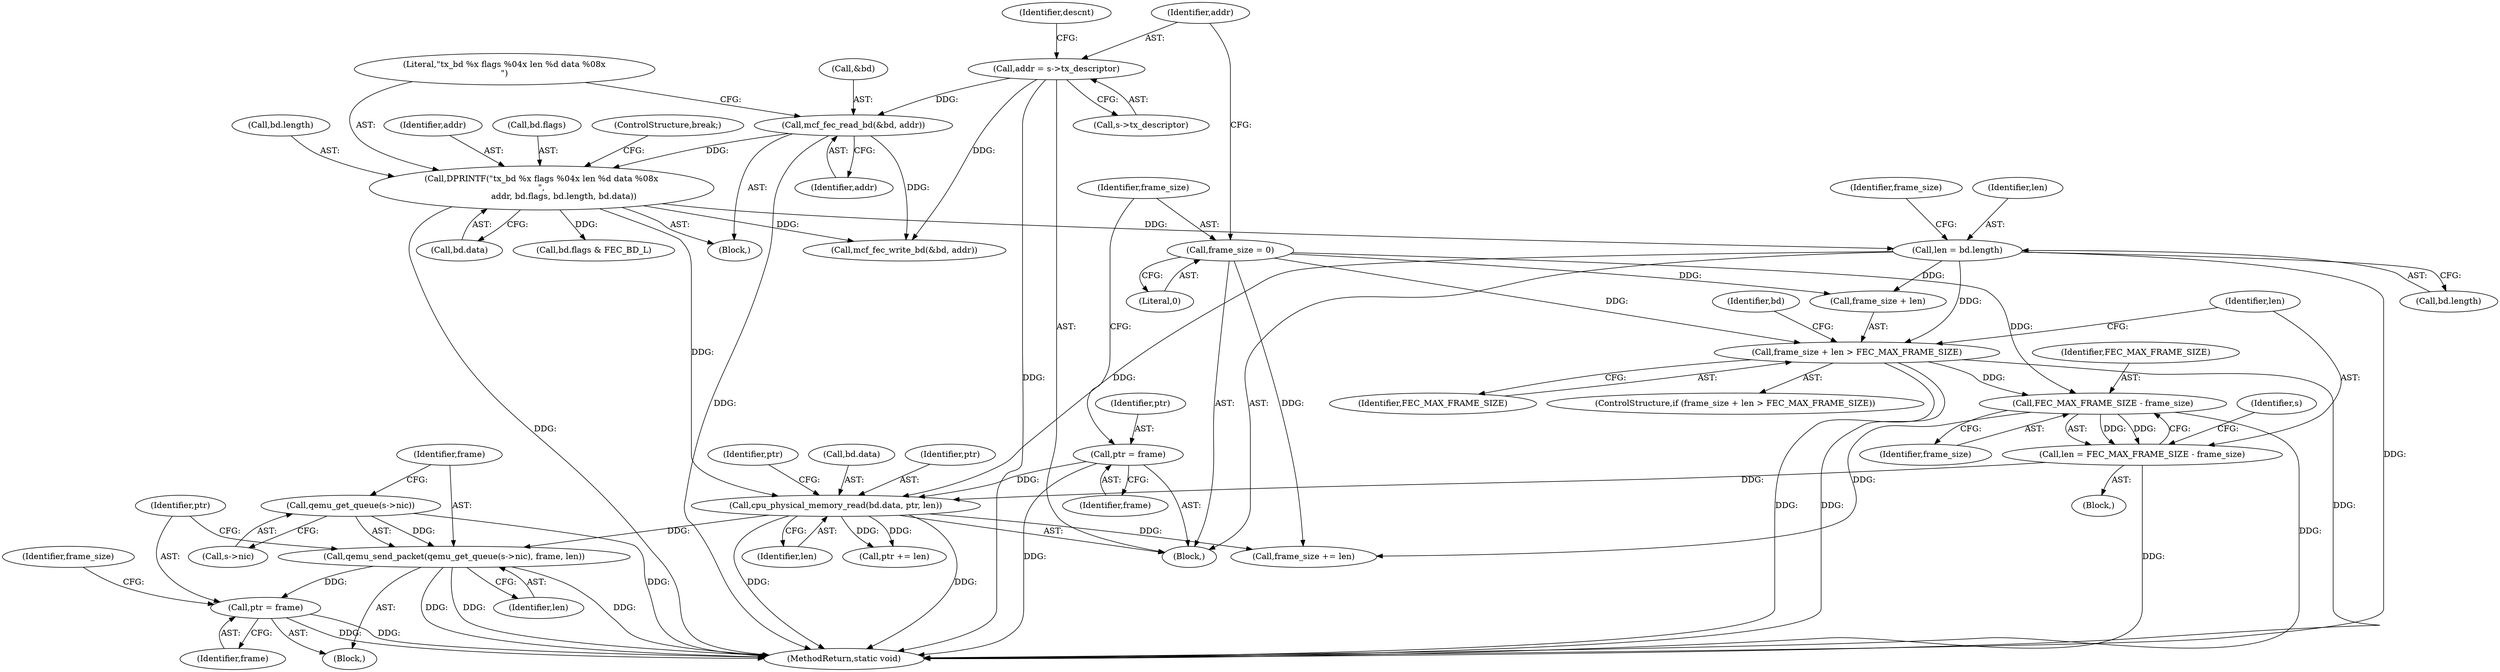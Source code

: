 digraph "0_qemu_070c4b92b8cd5390889716677a0b92444d6e087a@API" {
"1000198" [label="(Call,qemu_send_packet(qemu_get_queue(s->nic), frame, len))"];
"1000199" [label="(Call,qemu_get_queue(s->nic))"];
"1000177" [label="(Call,cpu_physical_memory_read(bd.data, ptr, len))"];
"1000142" [label="(Call,DPRINTF(\"tx_bd %x flags %04x len %d data %08x\n\",\n                 addr, bd.flags, bd.length, bd.data))"];
"1000138" [label="(Call,mcf_fec_read_bd(&bd, addr))"];
"1000127" [label="(Call,addr = s->tx_descriptor)"];
"1000121" [label="(Call,ptr = frame)"];
"1000167" [label="(Call,len = FEC_MAX_FRAME_SIZE - frame_size)"];
"1000169" [label="(Call,FEC_MAX_FRAME_SIZE - frame_size)"];
"1000161" [label="(Call,frame_size + len > FEC_MAX_FRAME_SIZE)"];
"1000124" [label="(Call,frame_size = 0)"];
"1000155" [label="(Call,len = bd.length)"];
"1000205" [label="(Call,ptr = frame)"];
"1000204" [label="(Identifier,len)"];
"1000125" [label="(Identifier,frame_size)"];
"1000161" [label="(Call,frame_size + len > FEC_MAX_FRAME_SIZE)"];
"1000138" [label="(Call,mcf_fec_read_bd(&bd, addr))"];
"1000170" [label="(Identifier,FEC_MAX_FRAME_SIZE)"];
"1000165" [label="(Identifier,FEC_MAX_FRAME_SIZE)"];
"1000160" [label="(ControlStructure,if (frame_size + len > FEC_MAX_FRAME_SIZE))"];
"1000155" [label="(Call,len = bd.length)"];
"1000183" [label="(Call,ptr += len)"];
"1000203" [label="(Identifier,frame)"];
"1000195" [label="(Block,)"];
"1000141" [label="(Identifier,addr)"];
"1000163" [label="(Identifier,frame_size)"];
"1000182" [label="(Identifier,len)"];
"1000198" [label="(Call,qemu_send_packet(qemu_get_queue(s->nic), frame, len))"];
"1000177" [label="(Call,cpu_physical_memory_read(bd.data, ptr, len))"];
"1000157" [label="(Call,bd.length)"];
"1000123" [label="(Identifier,frame)"];
"1000122" [label="(Identifier,ptr)"];
"1000156" [label="(Identifier,len)"];
"1000127" [label="(Call,addr = s->tx_descriptor)"];
"1000144" [label="(Identifier,addr)"];
"1000179" [label="(Identifier,bd)"];
"1000145" [label="(Call,bd.flags)"];
"1000166" [label="(Block,)"];
"1000200" [label="(Call,s->nic)"];
"1000154" [label="(ControlStructure,break;)"];
"1000106" [label="(Block,)"];
"1000209" [label="(Identifier,frame_size)"];
"1000181" [label="(Identifier,ptr)"];
"1000205" [label="(Call,ptr = frame)"];
"1000190" [label="(Call,bd.flags & FEC_BD_L)"];
"1000151" [label="(Call,bd.data)"];
"1000207" [label="(Identifier,frame)"];
"1000129" [label="(Call,s->tx_descriptor)"];
"1000167" [label="(Call,len = FEC_MAX_FRAME_SIZE - frame_size)"];
"1000174" [label="(Identifier,s)"];
"1000126" [label="(Literal,0)"];
"1000124" [label="(Call,frame_size = 0)"];
"1000199" [label="(Call,qemu_get_queue(s->nic))"];
"1000148" [label="(Call,bd.length)"];
"1000162" [label="(Call,frame_size + len)"];
"1000184" [label="(Identifier,ptr)"];
"1000226" [label="(Call,mcf_fec_write_bd(&bd, addr))"];
"1000178" [label="(Call,bd.data)"];
"1000142" [label="(Call,DPRINTF(\"tx_bd %x flags %04x len %d data %08x\n\",\n                 addr, bd.flags, bd.length, bd.data))"];
"1000169" [label="(Call,FEC_MAX_FRAME_SIZE - frame_size)"];
"1000206" [label="(Identifier,ptr)"];
"1000121" [label="(Call,ptr = frame)"];
"1000143" [label="(Literal,\"tx_bd %x flags %04x len %d data %08x\n\")"];
"1000135" [label="(Identifier,descnt)"];
"1000139" [label="(Call,&bd)"];
"1000128" [label="(Identifier,addr)"];
"1000171" [label="(Identifier,frame_size)"];
"1000186" [label="(Call,frame_size += len)"];
"1000168" [label="(Identifier,len)"];
"1000249" [label="(MethodReturn,static void)"];
"1000137" [label="(Block,)"];
"1000198" -> "1000195"  [label="AST: "];
"1000198" -> "1000204"  [label="CFG: "];
"1000199" -> "1000198"  [label="AST: "];
"1000203" -> "1000198"  [label="AST: "];
"1000204" -> "1000198"  [label="AST: "];
"1000206" -> "1000198"  [label="CFG: "];
"1000198" -> "1000249"  [label="DDG: "];
"1000198" -> "1000249"  [label="DDG: "];
"1000198" -> "1000249"  [label="DDG: "];
"1000199" -> "1000198"  [label="DDG: "];
"1000177" -> "1000198"  [label="DDG: "];
"1000198" -> "1000205"  [label="DDG: "];
"1000199" -> "1000200"  [label="CFG: "];
"1000200" -> "1000199"  [label="AST: "];
"1000203" -> "1000199"  [label="CFG: "];
"1000199" -> "1000249"  [label="DDG: "];
"1000177" -> "1000106"  [label="AST: "];
"1000177" -> "1000182"  [label="CFG: "];
"1000178" -> "1000177"  [label="AST: "];
"1000181" -> "1000177"  [label="AST: "];
"1000182" -> "1000177"  [label="AST: "];
"1000184" -> "1000177"  [label="CFG: "];
"1000177" -> "1000249"  [label="DDG: "];
"1000177" -> "1000249"  [label="DDG: "];
"1000142" -> "1000177"  [label="DDG: "];
"1000121" -> "1000177"  [label="DDG: "];
"1000167" -> "1000177"  [label="DDG: "];
"1000155" -> "1000177"  [label="DDG: "];
"1000177" -> "1000183"  [label="DDG: "];
"1000177" -> "1000183"  [label="DDG: "];
"1000177" -> "1000186"  [label="DDG: "];
"1000142" -> "1000137"  [label="AST: "];
"1000142" -> "1000151"  [label="CFG: "];
"1000143" -> "1000142"  [label="AST: "];
"1000144" -> "1000142"  [label="AST: "];
"1000145" -> "1000142"  [label="AST: "];
"1000148" -> "1000142"  [label="AST: "];
"1000151" -> "1000142"  [label="AST: "];
"1000154" -> "1000142"  [label="CFG: "];
"1000142" -> "1000249"  [label="DDG: "];
"1000138" -> "1000142"  [label="DDG: "];
"1000142" -> "1000155"  [label="DDG: "];
"1000142" -> "1000190"  [label="DDG: "];
"1000142" -> "1000226"  [label="DDG: "];
"1000138" -> "1000137"  [label="AST: "];
"1000138" -> "1000141"  [label="CFG: "];
"1000139" -> "1000138"  [label="AST: "];
"1000141" -> "1000138"  [label="AST: "];
"1000143" -> "1000138"  [label="CFG: "];
"1000138" -> "1000249"  [label="DDG: "];
"1000127" -> "1000138"  [label="DDG: "];
"1000138" -> "1000226"  [label="DDG: "];
"1000127" -> "1000106"  [label="AST: "];
"1000127" -> "1000129"  [label="CFG: "];
"1000128" -> "1000127"  [label="AST: "];
"1000129" -> "1000127"  [label="AST: "];
"1000135" -> "1000127"  [label="CFG: "];
"1000127" -> "1000249"  [label="DDG: "];
"1000127" -> "1000226"  [label="DDG: "];
"1000121" -> "1000106"  [label="AST: "];
"1000121" -> "1000123"  [label="CFG: "];
"1000122" -> "1000121"  [label="AST: "];
"1000123" -> "1000121"  [label="AST: "];
"1000125" -> "1000121"  [label="CFG: "];
"1000121" -> "1000249"  [label="DDG: "];
"1000167" -> "1000166"  [label="AST: "];
"1000167" -> "1000169"  [label="CFG: "];
"1000168" -> "1000167"  [label="AST: "];
"1000169" -> "1000167"  [label="AST: "];
"1000174" -> "1000167"  [label="CFG: "];
"1000167" -> "1000249"  [label="DDG: "];
"1000169" -> "1000167"  [label="DDG: "];
"1000169" -> "1000167"  [label="DDG: "];
"1000169" -> "1000171"  [label="CFG: "];
"1000170" -> "1000169"  [label="AST: "];
"1000171" -> "1000169"  [label="AST: "];
"1000169" -> "1000249"  [label="DDG: "];
"1000161" -> "1000169"  [label="DDG: "];
"1000124" -> "1000169"  [label="DDG: "];
"1000169" -> "1000186"  [label="DDG: "];
"1000161" -> "1000160"  [label="AST: "];
"1000161" -> "1000165"  [label="CFG: "];
"1000162" -> "1000161"  [label="AST: "];
"1000165" -> "1000161"  [label="AST: "];
"1000168" -> "1000161"  [label="CFG: "];
"1000179" -> "1000161"  [label="CFG: "];
"1000161" -> "1000249"  [label="DDG: "];
"1000161" -> "1000249"  [label="DDG: "];
"1000161" -> "1000249"  [label="DDG: "];
"1000124" -> "1000161"  [label="DDG: "];
"1000155" -> "1000161"  [label="DDG: "];
"1000124" -> "1000106"  [label="AST: "];
"1000124" -> "1000126"  [label="CFG: "];
"1000125" -> "1000124"  [label="AST: "];
"1000126" -> "1000124"  [label="AST: "];
"1000128" -> "1000124"  [label="CFG: "];
"1000124" -> "1000162"  [label="DDG: "];
"1000124" -> "1000186"  [label="DDG: "];
"1000155" -> "1000106"  [label="AST: "];
"1000155" -> "1000157"  [label="CFG: "];
"1000156" -> "1000155"  [label="AST: "];
"1000157" -> "1000155"  [label="AST: "];
"1000163" -> "1000155"  [label="CFG: "];
"1000155" -> "1000249"  [label="DDG: "];
"1000155" -> "1000162"  [label="DDG: "];
"1000205" -> "1000195"  [label="AST: "];
"1000205" -> "1000207"  [label="CFG: "];
"1000206" -> "1000205"  [label="AST: "];
"1000207" -> "1000205"  [label="AST: "];
"1000209" -> "1000205"  [label="CFG: "];
"1000205" -> "1000249"  [label="DDG: "];
"1000205" -> "1000249"  [label="DDG: "];
}
